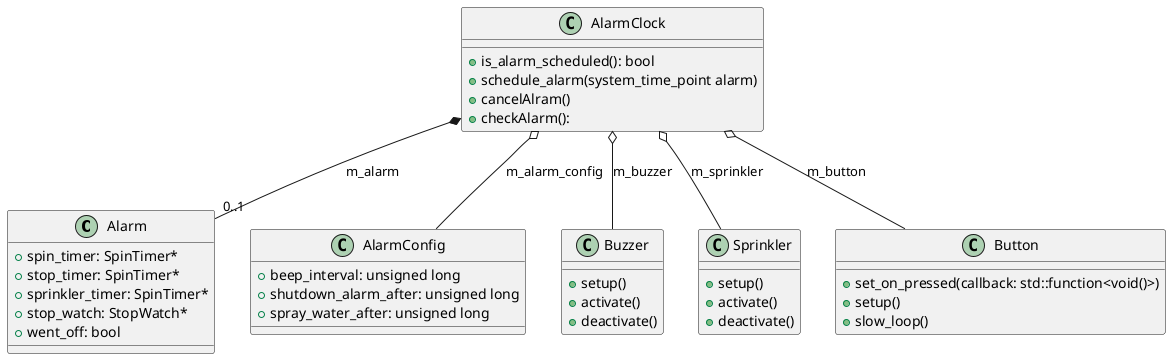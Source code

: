 @startuml

class Alarm {
  + spin_timer: SpinTimer*
  + stop_timer: SpinTimer*
  + sprinkler_timer: SpinTimer*
  + stop_watch: StopWatch*
  + went_off: bool
}

class AlarmConfig {
  + beep_interval: unsigned long
  + shutdown_alarm_after: unsigned long
  + spray_water_after: unsigned long
}

class AlarmClock {
  + is_alarm_scheduled(): bool
  + schedule_alarm(system_time_point alarm)
  + cancelAlram()
  + checkAlarm():
}

class Buzzer {
  + setup()
  + activate()
  + deactivate()
}
class Sprinkler {
  + setup()
  + activate()
  + deactivate()
}

class Button {
  + set_on_pressed(callback: std::function<void()>)
  + setup()
  + slow_loop()
}

AlarmClock o-- Buzzer : m_buzzer
AlarmClock o-- Sprinkler : m_sprinkler
AlarmClock o-- Button : m_button
AlarmClock o-- AlarmConfig : m_alarm_config
AlarmClock *-- "0..1" Alarm : m_alarm


@enduml